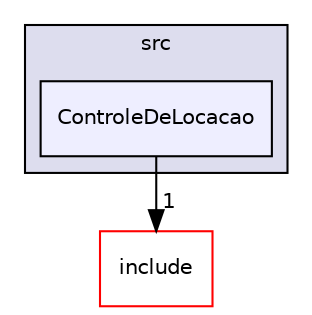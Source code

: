 digraph "src/ControleDeLocacao" {
  compound=true
  node [ fontsize="10", fontname="Helvetica"];
  edge [ labelfontsize="10", labelfontname="Helvetica"];
  subgraph clusterdir_68267d1309a1af8e8297ef4c3efbcdba {
    graph [ bgcolor="#ddddee", pencolor="black", label="src" fontname="Helvetica", fontsize="10", URL="dir_68267d1309a1af8e8297ef4c3efbcdba.html"]
  dir_3e0645602e8ba7a1beb456223132d255 [shape=box, label="ControleDeLocacao", style="filled", fillcolor="#eeeeff", pencolor="black", URL="dir_3e0645602e8ba7a1beb456223132d255.html"];
  }
  dir_d44c64559bbebec7f509842c48db8b23 [shape=box label="include" fillcolor="white" style="filled" color="red" URL="dir_d44c64559bbebec7f509842c48db8b23.html"];
  dir_3e0645602e8ba7a1beb456223132d255->dir_d44c64559bbebec7f509842c48db8b23 [headlabel="1", labeldistance=1.5 headhref="dir_000007_000000.html"];
}
